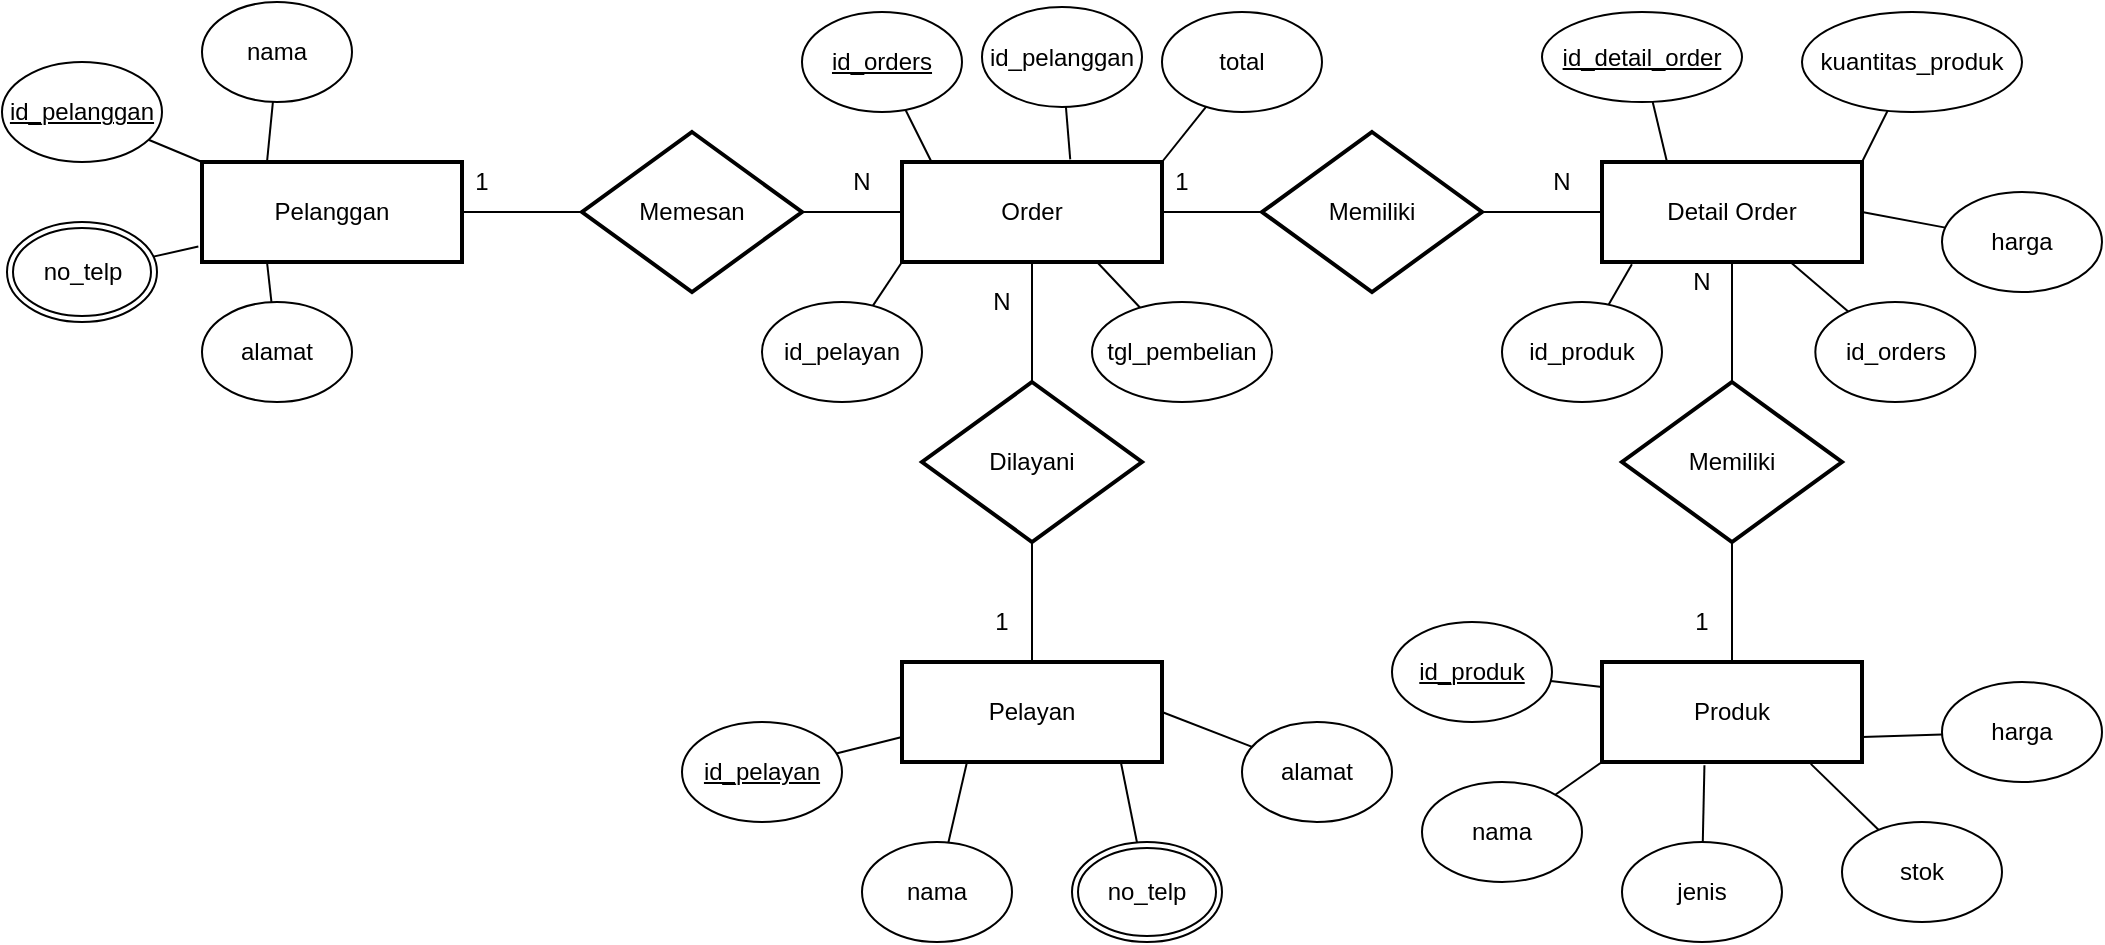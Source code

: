 <mxfile version="12.4.3" type="device" pages="1"><diagram id="USPw4xG7yYOLyU-ymqdA" name="Page-1"><mxGraphModel dx="1550" dy="383" grid="1" gridSize="10" guides="1" tooltips="1" connect="1" arrows="1" fold="1" page="1" pageScale="1" pageWidth="827" pageHeight="1169" math="0" shadow="0"><root><mxCell id="0"/><mxCell id="1" parent="0"/><mxCell id="T_dCGvzncP5CnaVNO27g-1" value="Pelanggan" style="rounded=0;whiteSpace=wrap;html=1;strokeWidth=2;" parent="1" vertex="1"><mxGeometry x="20" y="100" width="130" height="50" as="geometry"/></mxCell><mxCell id="T_dCGvzncP5CnaVNO27g-18" style="edgeStyle=orthogonalEdgeStyle;rounded=0;orthogonalLoop=1;jettySize=auto;html=1;endArrow=none;endFill=0;" parent="1" source="T_dCGvzncP5CnaVNO27g-3" target="T_dCGvzncP5CnaVNO27g-10" edge="1"><mxGeometry relative="1" as="geometry"/></mxCell><mxCell id="T_dCGvzncP5CnaVNO27g-3" value="Order" style="rounded=0;whiteSpace=wrap;html=1;strokeWidth=2;" parent="1" vertex="1"><mxGeometry x="370" y="100" width="130" height="50" as="geometry"/></mxCell><mxCell id="T_dCGvzncP5CnaVNO27g-16" style="edgeStyle=orthogonalEdgeStyle;rounded=0;orthogonalLoop=1;jettySize=auto;html=1;endArrow=none;endFill=0;" parent="1" source="T_dCGvzncP5CnaVNO27g-5" target="T_dCGvzncP5CnaVNO27g-11" edge="1"><mxGeometry relative="1" as="geometry"/></mxCell><mxCell id="T_dCGvzncP5CnaVNO27g-5" value="Detail Order" style="rounded=0;whiteSpace=wrap;html=1;strokeWidth=2;" parent="1" vertex="1"><mxGeometry x="720" y="100" width="130" height="50" as="geometry"/></mxCell><mxCell id="T_dCGvzncP5CnaVNO27g-6" value="Produk" style="rounded=0;whiteSpace=wrap;html=1;strokeWidth=2;" parent="1" vertex="1"><mxGeometry x="720" y="350" width="130" height="50" as="geometry"/></mxCell><mxCell id="T_dCGvzncP5CnaVNO27g-7" value="Pelayan" style="rounded=0;whiteSpace=wrap;html=1;strokeWidth=2;" parent="1" vertex="1"><mxGeometry x="370" y="350" width="130" height="50" as="geometry"/></mxCell><mxCell id="T_dCGvzncP5CnaVNO27g-12" style="edgeStyle=orthogonalEdgeStyle;rounded=0;orthogonalLoop=1;jettySize=auto;html=1;endArrow=none;endFill=0;" parent="1" source="T_dCGvzncP5CnaVNO27g-8" target="T_dCGvzncP5CnaVNO27g-1" edge="1"><mxGeometry relative="1" as="geometry"/></mxCell><mxCell id="T_dCGvzncP5CnaVNO27g-13" style="edgeStyle=orthogonalEdgeStyle;rounded=0;orthogonalLoop=1;jettySize=auto;html=1;entryX=0;entryY=0.5;entryDx=0;entryDy=0;endArrow=none;endFill=0;" parent="1" source="T_dCGvzncP5CnaVNO27g-8" target="T_dCGvzncP5CnaVNO27g-3" edge="1"><mxGeometry relative="1" as="geometry"/></mxCell><mxCell id="T_dCGvzncP5CnaVNO27g-8" value="Memesan" style="rhombus;whiteSpace=wrap;html=1;strokeWidth=2;" parent="1" vertex="1"><mxGeometry x="210" y="85" width="110" height="80" as="geometry"/></mxCell><mxCell id="T_dCGvzncP5CnaVNO27g-14" style="edgeStyle=orthogonalEdgeStyle;rounded=0;orthogonalLoop=1;jettySize=auto;html=1;entryX=1;entryY=0.5;entryDx=0;entryDy=0;endArrow=none;endFill=0;" parent="1" source="T_dCGvzncP5CnaVNO27g-9" target="T_dCGvzncP5CnaVNO27g-3" edge="1"><mxGeometry relative="1" as="geometry"/></mxCell><mxCell id="T_dCGvzncP5CnaVNO27g-15" style="edgeStyle=orthogonalEdgeStyle;rounded=0;orthogonalLoop=1;jettySize=auto;html=1;entryX=0;entryY=0.5;entryDx=0;entryDy=0;endArrow=none;endFill=0;" parent="1" source="T_dCGvzncP5CnaVNO27g-9" target="T_dCGvzncP5CnaVNO27g-5" edge="1"><mxGeometry relative="1" as="geometry"/></mxCell><mxCell id="T_dCGvzncP5CnaVNO27g-9" value="Memiliki" style="rhombus;whiteSpace=wrap;html=1;strokeWidth=2;" parent="1" vertex="1"><mxGeometry x="550" y="85" width="110" height="80" as="geometry"/></mxCell><mxCell id="T_dCGvzncP5CnaVNO27g-19" style="edgeStyle=orthogonalEdgeStyle;rounded=0;orthogonalLoop=1;jettySize=auto;html=1;endArrow=none;endFill=0;" parent="1" source="T_dCGvzncP5CnaVNO27g-10" target="T_dCGvzncP5CnaVNO27g-7" edge="1"><mxGeometry relative="1" as="geometry"/></mxCell><mxCell id="T_dCGvzncP5CnaVNO27g-10" value="Dilayani" style="rhombus;whiteSpace=wrap;html=1;strokeWidth=2;" parent="1" vertex="1"><mxGeometry x="380" y="210" width="110" height="80" as="geometry"/></mxCell><mxCell id="T_dCGvzncP5CnaVNO27g-17" style="edgeStyle=orthogonalEdgeStyle;rounded=0;orthogonalLoop=1;jettySize=auto;html=1;endArrow=none;endFill=0;" parent="1" source="T_dCGvzncP5CnaVNO27g-11" target="T_dCGvzncP5CnaVNO27g-6" edge="1"><mxGeometry relative="1" as="geometry"/></mxCell><mxCell id="T_dCGvzncP5CnaVNO27g-11" value="Memiliki" style="rhombus;whiteSpace=wrap;html=1;strokeWidth=2;" parent="1" vertex="1"><mxGeometry x="730" y="210" width="110" height="80" as="geometry"/></mxCell><mxCell id="T_dCGvzncP5CnaVNO27g-20" value="1" style="text;html=1;strokeColor=none;fillColor=none;align=center;verticalAlign=middle;whiteSpace=wrap;rounded=0;" parent="1" vertex="1"><mxGeometry x="140" y="100" width="40" height="20" as="geometry"/></mxCell><mxCell id="T_dCGvzncP5CnaVNO27g-21" value="N" style="text;html=1;strokeColor=none;fillColor=none;align=center;verticalAlign=middle;whiteSpace=wrap;rounded=0;" parent="1" vertex="1"><mxGeometry x="330" y="100" width="40" height="20" as="geometry"/></mxCell><mxCell id="T_dCGvzncP5CnaVNO27g-22" value="N" style="text;html=1;strokeColor=none;fillColor=none;align=center;verticalAlign=middle;whiteSpace=wrap;rounded=0;" parent="1" vertex="1"><mxGeometry x="400" y="160" width="40" height="20" as="geometry"/></mxCell><mxCell id="T_dCGvzncP5CnaVNO27g-23" value="1" style="text;html=1;strokeColor=none;fillColor=none;align=center;verticalAlign=middle;whiteSpace=wrap;rounded=0;" parent="1" vertex="1"><mxGeometry x="400" y="320" width="40" height="20" as="geometry"/></mxCell><mxCell id="T_dCGvzncP5CnaVNO27g-24" value="N" style="text;html=1;strokeColor=none;fillColor=none;align=center;verticalAlign=middle;whiteSpace=wrap;rounded=0;" parent="1" vertex="1"><mxGeometry x="680" y="100" width="40" height="20" as="geometry"/></mxCell><mxCell id="T_dCGvzncP5CnaVNO27g-25" value="1" style="text;html=1;strokeColor=none;fillColor=none;align=center;verticalAlign=middle;whiteSpace=wrap;rounded=0;" parent="1" vertex="1"><mxGeometry x="490" y="100" width="40" height="20" as="geometry"/></mxCell><mxCell id="T_dCGvzncP5CnaVNO27g-26" value="N" style="text;html=1;strokeColor=none;fillColor=none;align=center;verticalAlign=middle;whiteSpace=wrap;rounded=0;" parent="1" vertex="1"><mxGeometry x="750" y="150" width="40" height="20" as="geometry"/></mxCell><mxCell id="T_dCGvzncP5CnaVNO27g-27" value="1" style="text;html=1;strokeColor=none;fillColor=none;align=center;verticalAlign=middle;whiteSpace=wrap;rounded=0;" parent="1" vertex="1"><mxGeometry x="750" y="320" width="40" height="20" as="geometry"/></mxCell><mxCell id="Csf7I_0U16IBy0x4ibnK-5" style="rounded=0;orthogonalLoop=1;jettySize=auto;html=1;entryX=0.25;entryY=0;entryDx=0;entryDy=0;endArrow=none;endFill=0;" edge="1" parent="1" source="Csf7I_0U16IBy0x4ibnK-1" target="T_dCGvzncP5CnaVNO27g-1"><mxGeometry relative="1" as="geometry"/></mxCell><mxCell id="Csf7I_0U16IBy0x4ibnK-1" value="nama" style="ellipse;whiteSpace=wrap;html=1;" vertex="1" parent="1"><mxGeometry x="20" y="20" width="75" height="50" as="geometry"/></mxCell><mxCell id="Csf7I_0U16IBy0x4ibnK-8" style="edgeStyle=none;rounded=0;orthogonalLoop=1;jettySize=auto;html=1;entryX=0.25;entryY=1;entryDx=0;entryDy=0;endArrow=none;endFill=0;" edge="1" parent="1" source="Csf7I_0U16IBy0x4ibnK-3" target="T_dCGvzncP5CnaVNO27g-1"><mxGeometry relative="1" as="geometry"/></mxCell><mxCell id="Csf7I_0U16IBy0x4ibnK-3" value="alamat" style="ellipse;whiteSpace=wrap;html=1;" vertex="1" parent="1"><mxGeometry x="20" y="170" width="75" height="50" as="geometry"/></mxCell><mxCell id="Csf7I_0U16IBy0x4ibnK-6" style="edgeStyle=none;rounded=0;orthogonalLoop=1;jettySize=auto;html=1;entryX=0;entryY=0;entryDx=0;entryDy=0;endArrow=none;endFill=0;" edge="1" parent="1" source="Csf7I_0U16IBy0x4ibnK-4" target="T_dCGvzncP5CnaVNO27g-1"><mxGeometry relative="1" as="geometry"/></mxCell><mxCell id="Csf7I_0U16IBy0x4ibnK-4" value="&lt;u&gt;id_pelanggan&lt;/u&gt;" style="ellipse;whiteSpace=wrap;html=1;" vertex="1" parent="1"><mxGeometry x="-80" y="50" width="80" height="50" as="geometry"/></mxCell><mxCell id="Csf7I_0U16IBy0x4ibnK-13" style="edgeStyle=none;rounded=0;orthogonalLoop=1;jettySize=auto;html=1;entryX=0;entryY=0.75;entryDx=0;entryDy=0;endArrow=none;endFill=0;" edge="1" parent="1" source="Csf7I_0U16IBy0x4ibnK-9" target="T_dCGvzncP5CnaVNO27g-7"><mxGeometry relative="1" as="geometry"/></mxCell><mxCell id="Csf7I_0U16IBy0x4ibnK-9" value="&lt;u&gt;id_pelayan&lt;/u&gt;" style="ellipse;whiteSpace=wrap;html=1;" vertex="1" parent="1"><mxGeometry x="260" y="380" width="80" height="50" as="geometry"/></mxCell><mxCell id="Csf7I_0U16IBy0x4ibnK-17" style="edgeStyle=none;rounded=0;orthogonalLoop=1;jettySize=auto;html=1;entryX=0.25;entryY=1;entryDx=0;entryDy=0;endArrow=none;endFill=0;" edge="1" parent="1" source="Csf7I_0U16IBy0x4ibnK-10" target="T_dCGvzncP5CnaVNO27g-7"><mxGeometry relative="1" as="geometry"/></mxCell><mxCell id="Csf7I_0U16IBy0x4ibnK-10" value="nama" style="ellipse;whiteSpace=wrap;html=1;" vertex="1" parent="1"><mxGeometry x="350" y="440" width="75" height="50" as="geometry"/></mxCell><mxCell id="Csf7I_0U16IBy0x4ibnK-16" style="edgeStyle=none;rounded=0;orthogonalLoop=1;jettySize=auto;html=1;entryX=1;entryY=0.5;entryDx=0;entryDy=0;endArrow=none;endFill=0;" edge="1" parent="1" source="Csf7I_0U16IBy0x4ibnK-12" target="T_dCGvzncP5CnaVNO27g-7"><mxGeometry relative="1" as="geometry"/></mxCell><mxCell id="Csf7I_0U16IBy0x4ibnK-12" value="alamat" style="ellipse;whiteSpace=wrap;html=1;" vertex="1" parent="1"><mxGeometry x="540" y="380.0" width="75" height="50" as="geometry"/></mxCell><mxCell id="Csf7I_0U16IBy0x4ibnK-23" style="edgeStyle=none;rounded=0;orthogonalLoop=1;jettySize=auto;html=1;entryX=0;entryY=0.25;entryDx=0;entryDy=0;endArrow=none;endFill=0;" edge="1" parent="1" source="Csf7I_0U16IBy0x4ibnK-18" target="T_dCGvzncP5CnaVNO27g-6"><mxGeometry relative="1" as="geometry"/></mxCell><mxCell id="Csf7I_0U16IBy0x4ibnK-18" value="&lt;u&gt;id_produk&lt;/u&gt;" style="ellipse;whiteSpace=wrap;html=1;" vertex="1" parent="1"><mxGeometry x="615" y="330" width="80" height="50" as="geometry"/></mxCell><mxCell id="Csf7I_0U16IBy0x4ibnK-24" style="edgeStyle=none;rounded=0;orthogonalLoop=1;jettySize=auto;html=1;entryX=0;entryY=1;entryDx=0;entryDy=0;endArrow=none;endFill=0;" edge="1" parent="1" source="Csf7I_0U16IBy0x4ibnK-19" target="T_dCGvzncP5CnaVNO27g-6"><mxGeometry relative="1" as="geometry"/></mxCell><mxCell id="Csf7I_0U16IBy0x4ibnK-19" value="nama" style="ellipse;whiteSpace=wrap;html=1;" vertex="1" parent="1"><mxGeometry x="630" y="410" width="80" height="50" as="geometry"/></mxCell><mxCell id="Csf7I_0U16IBy0x4ibnK-25" style="edgeStyle=none;rounded=0;orthogonalLoop=1;jettySize=auto;html=1;entryX=0.394;entryY=1.032;entryDx=0;entryDy=0;entryPerimeter=0;endArrow=none;endFill=0;" edge="1" parent="1" source="Csf7I_0U16IBy0x4ibnK-20" target="T_dCGvzncP5CnaVNO27g-6"><mxGeometry relative="1" as="geometry"/></mxCell><mxCell id="Csf7I_0U16IBy0x4ibnK-20" value="jenis" style="ellipse;whiteSpace=wrap;html=1;" vertex="1" parent="1"><mxGeometry x="730" y="440" width="80" height="50" as="geometry"/></mxCell><mxCell id="Csf7I_0U16IBy0x4ibnK-26" style="edgeStyle=none;rounded=0;orthogonalLoop=1;jettySize=auto;html=1;entryX=0.803;entryY=1.019;entryDx=0;entryDy=0;entryPerimeter=0;endArrow=none;endFill=0;" edge="1" parent="1" source="Csf7I_0U16IBy0x4ibnK-21" target="T_dCGvzncP5CnaVNO27g-6"><mxGeometry relative="1" as="geometry"/></mxCell><mxCell id="Csf7I_0U16IBy0x4ibnK-21" value="stok" style="ellipse;whiteSpace=wrap;html=1;" vertex="1" parent="1"><mxGeometry x="840" y="430" width="80" height="50" as="geometry"/></mxCell><mxCell id="Csf7I_0U16IBy0x4ibnK-27" style="edgeStyle=none;rounded=0;orthogonalLoop=1;jettySize=auto;html=1;entryX=1;entryY=0.75;entryDx=0;entryDy=0;endArrow=none;endFill=0;" edge="1" parent="1" source="Csf7I_0U16IBy0x4ibnK-22" target="T_dCGvzncP5CnaVNO27g-6"><mxGeometry relative="1" as="geometry"/></mxCell><mxCell id="Csf7I_0U16IBy0x4ibnK-22" value="harga" style="ellipse;whiteSpace=wrap;html=1;" vertex="1" parent="1"><mxGeometry x="890" y="360" width="80" height="50" as="geometry"/></mxCell><mxCell id="Csf7I_0U16IBy0x4ibnK-29" style="edgeStyle=none;rounded=0;orthogonalLoop=1;jettySize=auto;html=1;entryX=0.842;entryY=1.005;entryDx=0;entryDy=0;entryPerimeter=0;endArrow=none;endFill=0;" edge="1" parent="1" source="Csf7I_0U16IBy0x4ibnK-28" target="T_dCGvzncP5CnaVNO27g-7"><mxGeometry relative="1" as="geometry"/></mxCell><mxCell id="Csf7I_0U16IBy0x4ibnK-28" value="no_telp" style="ellipse;shape=doubleEllipse;margin=3;whiteSpace=wrap;html=1;align=center;strokeColor=#000000;gradientColor=none;" vertex="1" parent="1"><mxGeometry x="455" y="440" width="75" height="50" as="geometry"/></mxCell><mxCell id="Csf7I_0U16IBy0x4ibnK-31" style="edgeStyle=none;rounded=0;orthogonalLoop=1;jettySize=auto;html=1;entryX=-0.014;entryY=0.846;entryDx=0;entryDy=0;entryPerimeter=0;endArrow=none;endFill=0;" edge="1" parent="1" source="Csf7I_0U16IBy0x4ibnK-30" target="T_dCGvzncP5CnaVNO27g-1"><mxGeometry relative="1" as="geometry"/></mxCell><mxCell id="Csf7I_0U16IBy0x4ibnK-30" value="no_telp" style="ellipse;shape=doubleEllipse;margin=3;whiteSpace=wrap;html=1;align=center;strokeColor=#000000;gradientColor=none;" vertex="1" parent="1"><mxGeometry x="-77.5" y="130" width="75" height="50" as="geometry"/></mxCell><mxCell id="Csf7I_0U16IBy0x4ibnK-35" style="edgeStyle=none;rounded=0;orthogonalLoop=1;jettySize=auto;html=1;entryX=0.25;entryY=0;entryDx=0;entryDy=0;endArrow=none;endFill=0;" edge="1" parent="1" source="Csf7I_0U16IBy0x4ibnK-32" target="T_dCGvzncP5CnaVNO27g-5"><mxGeometry relative="1" as="geometry"/></mxCell><mxCell id="Csf7I_0U16IBy0x4ibnK-32" value="&lt;u&gt;id_detail_order&lt;/u&gt;" style="ellipse;whiteSpace=wrap;html=1;" vertex="1" parent="1"><mxGeometry x="690" y="25" width="100" height="45" as="geometry"/></mxCell><mxCell id="Csf7I_0U16IBy0x4ibnK-37" style="edgeStyle=none;rounded=0;orthogonalLoop=1;jettySize=auto;html=1;entryX=1;entryY=0;entryDx=0;entryDy=0;endArrow=none;endFill=0;" edge="1" parent="1" source="Csf7I_0U16IBy0x4ibnK-36" target="T_dCGvzncP5CnaVNO27g-5"><mxGeometry relative="1" as="geometry"/></mxCell><mxCell id="Csf7I_0U16IBy0x4ibnK-36" value="kuantitas_produk" style="ellipse;whiteSpace=wrap;html=1;" vertex="1" parent="1"><mxGeometry x="820" y="25" width="110" height="50" as="geometry"/></mxCell><mxCell id="Csf7I_0U16IBy0x4ibnK-39" style="edgeStyle=none;rounded=0;orthogonalLoop=1;jettySize=auto;html=1;entryX=1;entryY=0.5;entryDx=0;entryDy=0;endArrow=none;endFill=0;" edge="1" parent="1" source="Csf7I_0U16IBy0x4ibnK-38" target="T_dCGvzncP5CnaVNO27g-5"><mxGeometry relative="1" as="geometry"/></mxCell><mxCell id="Csf7I_0U16IBy0x4ibnK-38" value="harga" style="ellipse;whiteSpace=wrap;html=1;" vertex="1" parent="1"><mxGeometry x="890" y="115" width="80" height="50" as="geometry"/></mxCell><mxCell id="Csf7I_0U16IBy0x4ibnK-43" style="edgeStyle=none;rounded=0;orthogonalLoop=1;jettySize=auto;html=1;endArrow=none;endFill=0;" edge="1" parent="1" source="Csf7I_0U16IBy0x4ibnK-40" target="T_dCGvzncP5CnaVNO27g-5"><mxGeometry relative="1" as="geometry"/></mxCell><mxCell id="Csf7I_0U16IBy0x4ibnK-40" value="id_orders" style="ellipse;whiteSpace=wrap;html=1;" vertex="1" parent="1"><mxGeometry x="826.67" y="170" width="80" height="50" as="geometry"/></mxCell><mxCell id="Csf7I_0U16IBy0x4ibnK-42" style="edgeStyle=none;rounded=0;orthogonalLoop=1;jettySize=auto;html=1;entryX=0.115;entryY=1.023;entryDx=0;entryDy=0;entryPerimeter=0;endArrow=none;endFill=0;" edge="1" parent="1" source="Csf7I_0U16IBy0x4ibnK-41" target="T_dCGvzncP5CnaVNO27g-5"><mxGeometry relative="1" as="geometry"/></mxCell><mxCell id="Csf7I_0U16IBy0x4ibnK-41" value="id_produk" style="ellipse;whiteSpace=wrap;html=1;" vertex="1" parent="1"><mxGeometry x="670" y="170" width="80" height="50" as="geometry"/></mxCell><mxCell id="Csf7I_0U16IBy0x4ibnK-45" style="edgeStyle=none;rounded=0;orthogonalLoop=1;jettySize=auto;html=1;entryX=0.115;entryY=0.007;entryDx=0;entryDy=0;endArrow=none;endFill=0;entryPerimeter=0;" edge="1" parent="1" source="Csf7I_0U16IBy0x4ibnK-44" target="T_dCGvzncP5CnaVNO27g-3"><mxGeometry relative="1" as="geometry"/></mxCell><mxCell id="Csf7I_0U16IBy0x4ibnK-44" value="&lt;u&gt;id_orders&lt;/u&gt;" style="ellipse;whiteSpace=wrap;html=1;" vertex="1" parent="1"><mxGeometry x="320" y="25" width="80" height="50" as="geometry"/></mxCell><mxCell id="Csf7I_0U16IBy0x4ibnK-47" style="edgeStyle=none;rounded=0;orthogonalLoop=1;jettySize=auto;html=1;entryX=0.647;entryY=-0.027;entryDx=0;entryDy=0;entryPerimeter=0;endArrow=none;endFill=0;" edge="1" parent="1" source="Csf7I_0U16IBy0x4ibnK-46" target="T_dCGvzncP5CnaVNO27g-3"><mxGeometry relative="1" as="geometry"/></mxCell><mxCell id="Csf7I_0U16IBy0x4ibnK-46" value="id_pelanggan" style="ellipse;whiteSpace=wrap;html=1;" vertex="1" parent="1"><mxGeometry x="410" y="22.5" width="80" height="50" as="geometry"/></mxCell><mxCell id="Csf7I_0U16IBy0x4ibnK-51" style="edgeStyle=none;rounded=0;orthogonalLoop=1;jettySize=auto;html=1;entryX=0;entryY=1;entryDx=0;entryDy=0;endArrow=none;endFill=0;" edge="1" parent="1" source="Csf7I_0U16IBy0x4ibnK-48" target="T_dCGvzncP5CnaVNO27g-3"><mxGeometry relative="1" as="geometry"/></mxCell><mxCell id="Csf7I_0U16IBy0x4ibnK-48" value="id_pelayan" style="ellipse;whiteSpace=wrap;html=1;" vertex="1" parent="1"><mxGeometry x="300" y="170" width="80" height="50" as="geometry"/></mxCell><mxCell id="Csf7I_0U16IBy0x4ibnK-53" style="edgeStyle=none;rounded=0;orthogonalLoop=1;jettySize=auto;html=1;entryX=0.75;entryY=1;entryDx=0;entryDy=0;endArrow=none;endFill=0;" edge="1" parent="1" source="Csf7I_0U16IBy0x4ibnK-52" target="T_dCGvzncP5CnaVNO27g-3"><mxGeometry relative="1" as="geometry"/></mxCell><mxCell id="Csf7I_0U16IBy0x4ibnK-52" value="tgl_pembelian" style="ellipse;whiteSpace=wrap;html=1;" vertex="1" parent="1"><mxGeometry x="465" y="170" width="90" height="50" as="geometry"/></mxCell><mxCell id="Csf7I_0U16IBy0x4ibnK-55" style="edgeStyle=none;rounded=0;orthogonalLoop=1;jettySize=auto;html=1;entryX=0.25;entryY=0;entryDx=0;entryDy=0;endArrow=none;endFill=0;" edge="1" parent="1" source="Csf7I_0U16IBy0x4ibnK-54" target="T_dCGvzncP5CnaVNO27g-25"><mxGeometry relative="1" as="geometry"/></mxCell><mxCell id="Csf7I_0U16IBy0x4ibnK-54" value="total" style="ellipse;whiteSpace=wrap;html=1;" vertex="1" parent="1"><mxGeometry x="500" y="25" width="80" height="50" as="geometry"/></mxCell></root></mxGraphModel></diagram></mxfile>